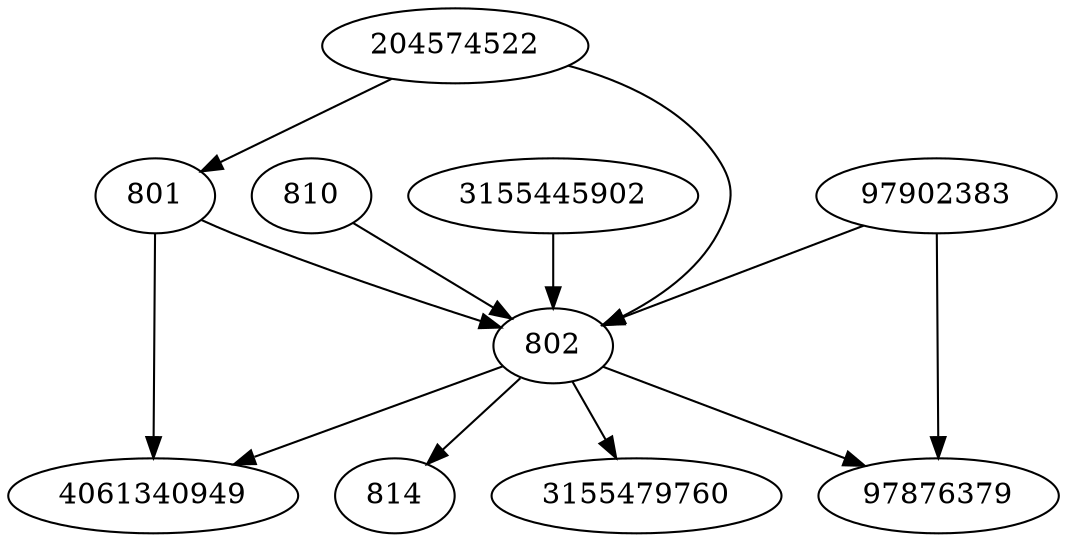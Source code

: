 strict digraph  {
801;
802;
810;
814;
3155445902;
97902383;
3155479760;
4061340949;
204574522;
97876379;
801 -> 802;
801 -> 4061340949;
802 -> 814;
802 -> 97876379;
802 -> 4061340949;
802 -> 3155479760;
810 -> 802;
3155445902 -> 802;
97902383 -> 97876379;
97902383 -> 802;
204574522 -> 801;
204574522 -> 802;
}
